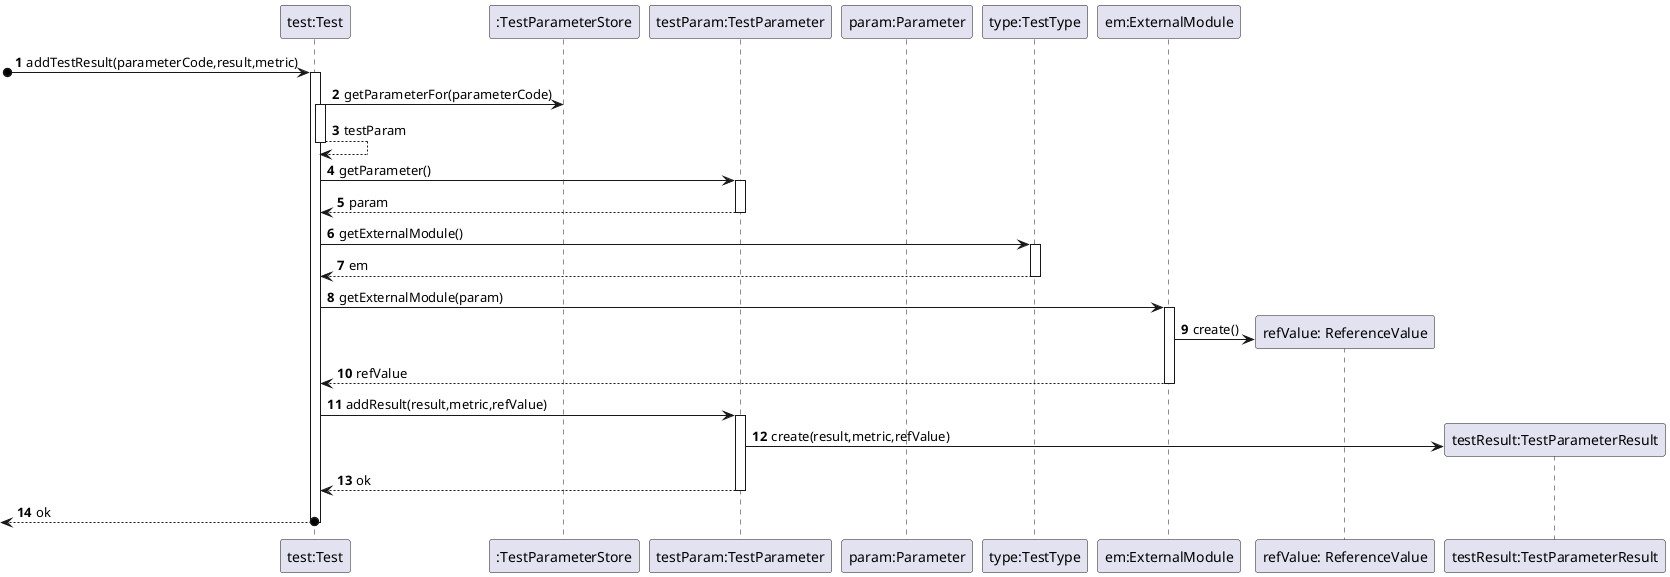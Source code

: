 @startuml
'https://plantuml.com/sequence-diagram

autonumber
participant "test:Test" as Test
participant ":TestParameterStore" as tpStore
participant "testParam:TestParameter" as TestPa
participant "param:Parameter" as Param
participant "type:TestType" as TestTy
participant "em:ExternalModule" as ExMod
participant "refValue: ReferenceValue" as RefVal
participant "testResult:TestParameterResult" as TestParamRes

[o-> Test: addTestResult(parameterCode,result,metric)
activate Test
Test -> tpStore: getParameterFor(parameterCode)
activate Test
Test --> Test: testParam
deactivate Test

Test -> TestPa: getParameter()
activate TestPa
TestPa --> Test: param
deactivate

Test -> TestTy: getExternalModule()
activate TestTy
TestTy --> Test: em
deactivate

Test -> ExMod: getExternalModule(param)
activate ExMod
ExMod -> RefVal**: create()
ExMod --> Test: refValue
deactivate

Test -> TestPa: addResult(result,metric,refValue)
activate TestPa
TestPa -> TestParamRes**: create(result,metric,refValue)
return ok
return ok

@enduml